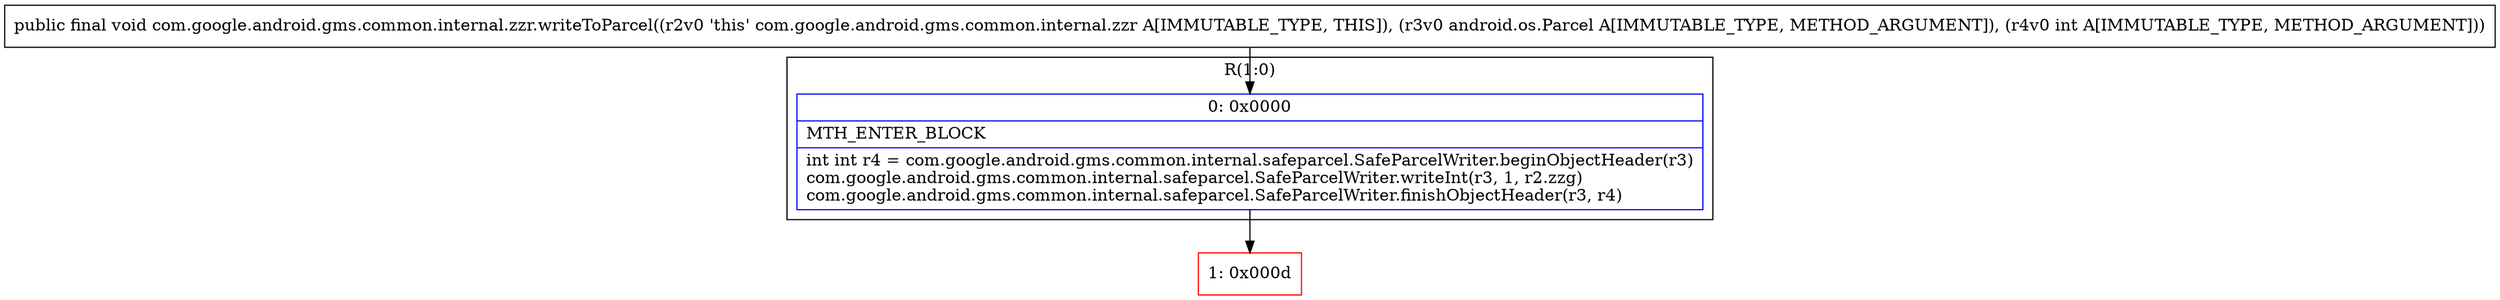 digraph "CFG forcom.google.android.gms.common.internal.zzr.writeToParcel(Landroid\/os\/Parcel;I)V" {
subgraph cluster_Region_674966039 {
label = "R(1:0)";
node [shape=record,color=blue];
Node_0 [shape=record,label="{0\:\ 0x0000|MTH_ENTER_BLOCK\l|int int r4 = com.google.android.gms.common.internal.safeparcel.SafeParcelWriter.beginObjectHeader(r3)\lcom.google.android.gms.common.internal.safeparcel.SafeParcelWriter.writeInt(r3, 1, r2.zzg)\lcom.google.android.gms.common.internal.safeparcel.SafeParcelWriter.finishObjectHeader(r3, r4)\l}"];
}
Node_1 [shape=record,color=red,label="{1\:\ 0x000d}"];
MethodNode[shape=record,label="{public final void com.google.android.gms.common.internal.zzr.writeToParcel((r2v0 'this' com.google.android.gms.common.internal.zzr A[IMMUTABLE_TYPE, THIS]), (r3v0 android.os.Parcel A[IMMUTABLE_TYPE, METHOD_ARGUMENT]), (r4v0 int A[IMMUTABLE_TYPE, METHOD_ARGUMENT])) }"];
MethodNode -> Node_0;
Node_0 -> Node_1;
}

